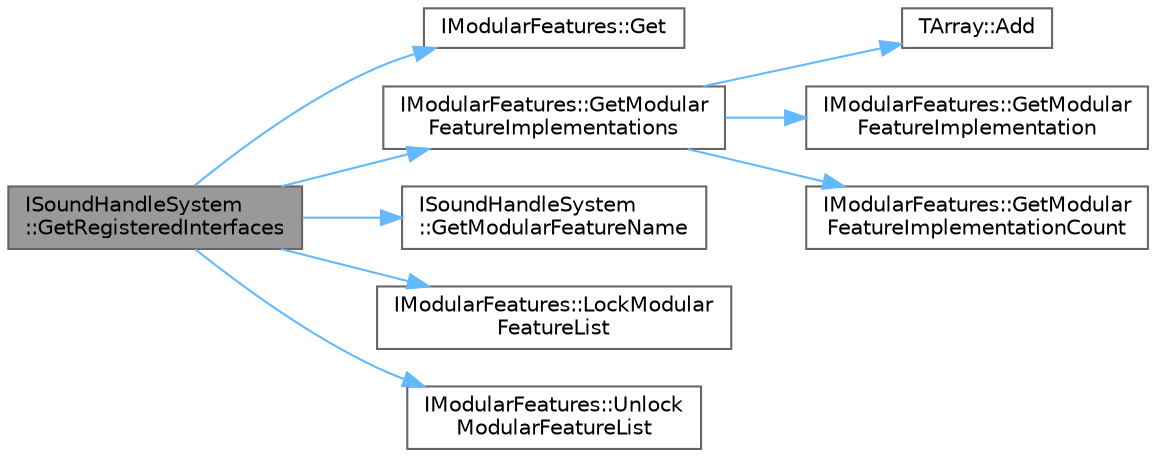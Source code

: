 digraph "ISoundHandleSystem::GetRegisteredInterfaces"
{
 // INTERACTIVE_SVG=YES
 // LATEX_PDF_SIZE
  bgcolor="transparent";
  edge [fontname=Helvetica,fontsize=10,labelfontname=Helvetica,labelfontsize=10];
  node [fontname=Helvetica,fontsize=10,shape=box,height=0.2,width=0.4];
  rankdir="LR";
  Node1 [id="Node000001",label="ISoundHandleSystem\l::GetRegisteredInterfaces",height=0.2,width=0.4,color="gray40", fillcolor="grey60", style="filled", fontcolor="black",tooltip=" "];
  Node1 -> Node2 [id="edge1_Node000001_Node000002",color="steelblue1",style="solid",tooltip=" "];
  Node2 [id="Node000002",label="IModularFeatures::Get",height=0.2,width=0.4,color="grey40", fillcolor="white", style="filled",URL="$db/d7d/classIModularFeatures.html#a5ac99f0aa9c332edf17c12d74ec495f8",tooltip="Static: Access singleton instance."];
  Node1 -> Node3 [id="edge2_Node000001_Node000003",color="steelblue1",style="solid",tooltip=" "];
  Node3 [id="Node000003",label="IModularFeatures::GetModular\lFeatureImplementations",height=0.2,width=0.4,color="grey40", fillcolor="white", style="filled",URL="$db/d7d/classIModularFeatures.html#a615180c55fc3a3175ed174312cf5f21d",tooltip="Queries for one or more implementations of a single feature."];
  Node3 -> Node4 [id="edge3_Node000003_Node000004",color="steelblue1",style="solid",tooltip=" "];
  Node4 [id="Node000004",label="TArray::Add",height=0.2,width=0.4,color="grey40", fillcolor="white", style="filled",URL="$d4/d52/classTArray.html#a94f6bf2bef04382fc79010abad57d823",tooltip="Adds a new item to the end of the array, possibly reallocating the whole array to fit."];
  Node3 -> Node5 [id="edge4_Node000003_Node000005",color="steelblue1",style="solid",tooltip=" "];
  Node5 [id="Node000005",label="IModularFeatures::GetModular\lFeatureImplementation",height=0.2,width=0.4,color="grey40", fillcolor="white", style="filled",URL="$db/d7d/classIModularFeatures.html#adfa63325cb74de7aa3fe928a35ed4e8e",tooltip="Queries for a specific modular feature."];
  Node3 -> Node6 [id="edge5_Node000003_Node000006",color="steelblue1",style="solid",tooltip=" "];
  Node6 [id="Node000006",label="IModularFeatures::GetModular\lFeatureImplementationCount",height=0.2,width=0.4,color="grey40", fillcolor="white", style="filled",URL="$db/d7d/classIModularFeatures.html#ae61dae7d898ee87a3e5abdc269563f44",tooltip="Returns the number of registered implementations of the specified feature type."];
  Node1 -> Node7 [id="edge6_Node000001_Node000007",color="steelblue1",style="solid",tooltip=" "];
  Node7 [id="Node000007",label="ISoundHandleSystem\l::GetModularFeatureName",height=0.2,width=0.4,color="grey40", fillcolor="white", style="filled",URL="$d9/d68/classISoundHandleSystem.html#a76c7643cb78445b4c6d51372dc8c1411",tooltip="Get the name of all Sound Handle implementations in the Modular Features registry."];
  Node1 -> Node8 [id="edge7_Node000001_Node000008",color="steelblue1",style="solid",tooltip=" "];
  Node8 [id="Node000008",label="IModularFeatures::LockModular\lFeatureList",height=0.2,width=0.4,color="grey40", fillcolor="white", style="filled",URL="$db/d7d/classIModularFeatures.html#aa8639a078d96c5063af588b08abd9745",tooltip="Lock modular features for access from another thread."];
  Node1 -> Node9 [id="edge8_Node000001_Node000009",color="steelblue1",style="solid",tooltip=" "];
  Node9 [id="Node000009",label="IModularFeatures::Unlock\lModularFeatureList",height=0.2,width=0.4,color="grey40", fillcolor="white", style="filled",URL="$db/d7d/classIModularFeatures.html#a47983315ba30a7c966dab35f893f0dee",tooltip="Unlock modular features when finished accessing from another thread."];
}
